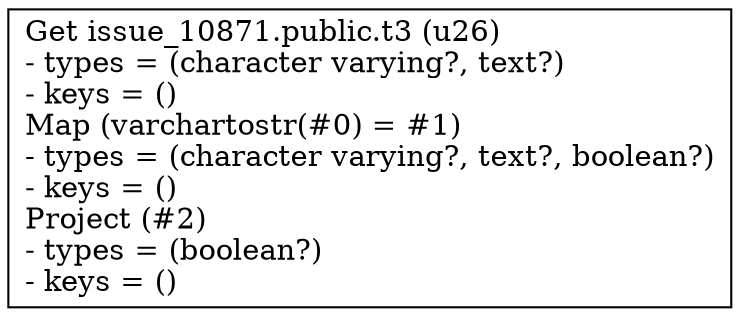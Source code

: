 digraph G {
    node0 [shape = record, label="Get issue_10871.public.t3 (u26)\l- types = (character varying?, text?)\l- keys = ()\lMap (varchartostr(#0) = #1)\l- types = (character varying?, text?, boolean?)\l- keys = ()\lProject (#2)\l- types = (boolean?)\l- keys = ()\l"]
}
